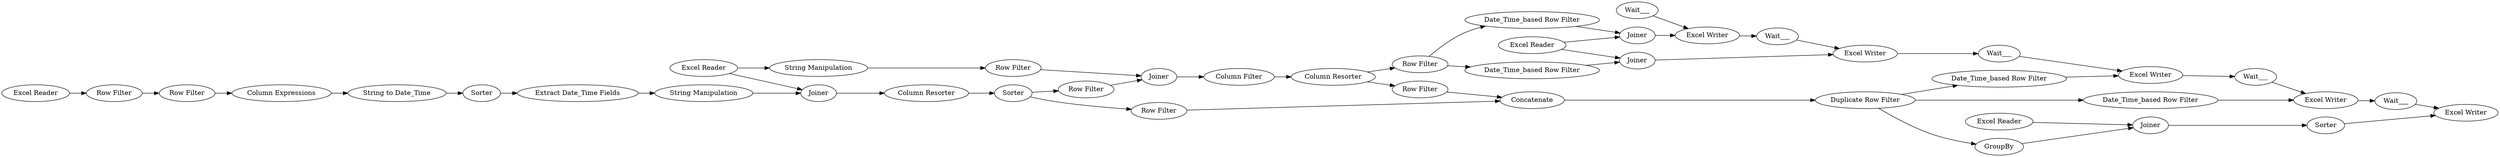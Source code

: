 digraph {
	42 -> 44
	108 -> 107
	111 -> 43
	83 -> 125
	101 -> 102
	117 -> 123
	81 -> 83
	92 -> 89
	104 -> 103
	102 -> 112
	42 -> 43
	91 -> 98
	112 -> 44
	114 -> 120
	105 -> 110
	106 -> 109
	113 -> 117
	44 -> 116
	93 -> 88
	96 -> 100
	98 -> 95
	82 -> 79
	122 -> 120
	105 -> 113
	93 -> 92
	94 -> 103
	85 -> 88
	102 -> 111
	116 -> 122
	125 -> 82
	86 -> 85
	107 -> 106
	105 -> 114
	115 -> 119
	120 -> 121
	79 -> 86
	88 -> 91
	43 -> 115
	101 -> 104
	121 -> 117
	118 -> 115
	103 -> 105
	100 -> 101
	119 -> 116
	98 -> 94
	95 -> 96
	89 -> 96
	123 -> 109
	80 -> 81
	110 -> 107
	91 [label="Column Resorter"]
	103 [label=Concatenate]
	79 [label=Sorter]
	89 [label="Row Filter"]
	108 [label="Excel Reader"]
	122 [label=Wait___]
	105 [label="Duplicate Row Filter"]
	121 [label=Wait___]
	92 [label="String Manipulation"]
	119 [label=Wait___]
	98 [label=Sorter]
	109 [label="Excel Writer"]
	114 [label="Date_Time_based Row Filter"]
	110 [label=GroupBy]
	85 [label="String Manipulation"]
	86 [label="Extract Date_Time Fields"]
	123 [label=Wait___]
	125 [label="Column Expressions"]
	42 [label="Excel Reader"]
	115 [label="Excel Writer"]
	112 [label="Date_Time_based Row Filter"]
	101 [label="Column Resorter"]
	93 [label="Excel Reader"]
	100 [label="Column Filter"]
	106 [label=Sorter]
	117 [label="Excel Writer"]
	83 [label="Row Filter"]
	81 [label="Row Filter"]
	94 [label="Row Filter"]
	107 [label=Joiner]
	113 [label="Date_Time_based Row Filter"]
	43 [label=Joiner]
	96 [label=Joiner]
	44 [label=Joiner]
	102 [label="Row Filter"]
	104 [label="Row Filter"]
	82 [label="String to Date_Time"]
	120 [label="Excel Writer"]
	118 [label=Wait___]
	116 [label="Excel Writer"]
	88 [label=Joiner]
	95 [label="Row Filter"]
	111 [label="Date_Time_based Row Filter"]
	80 [label="Excel Reader"]
	rankdir=LR
}
